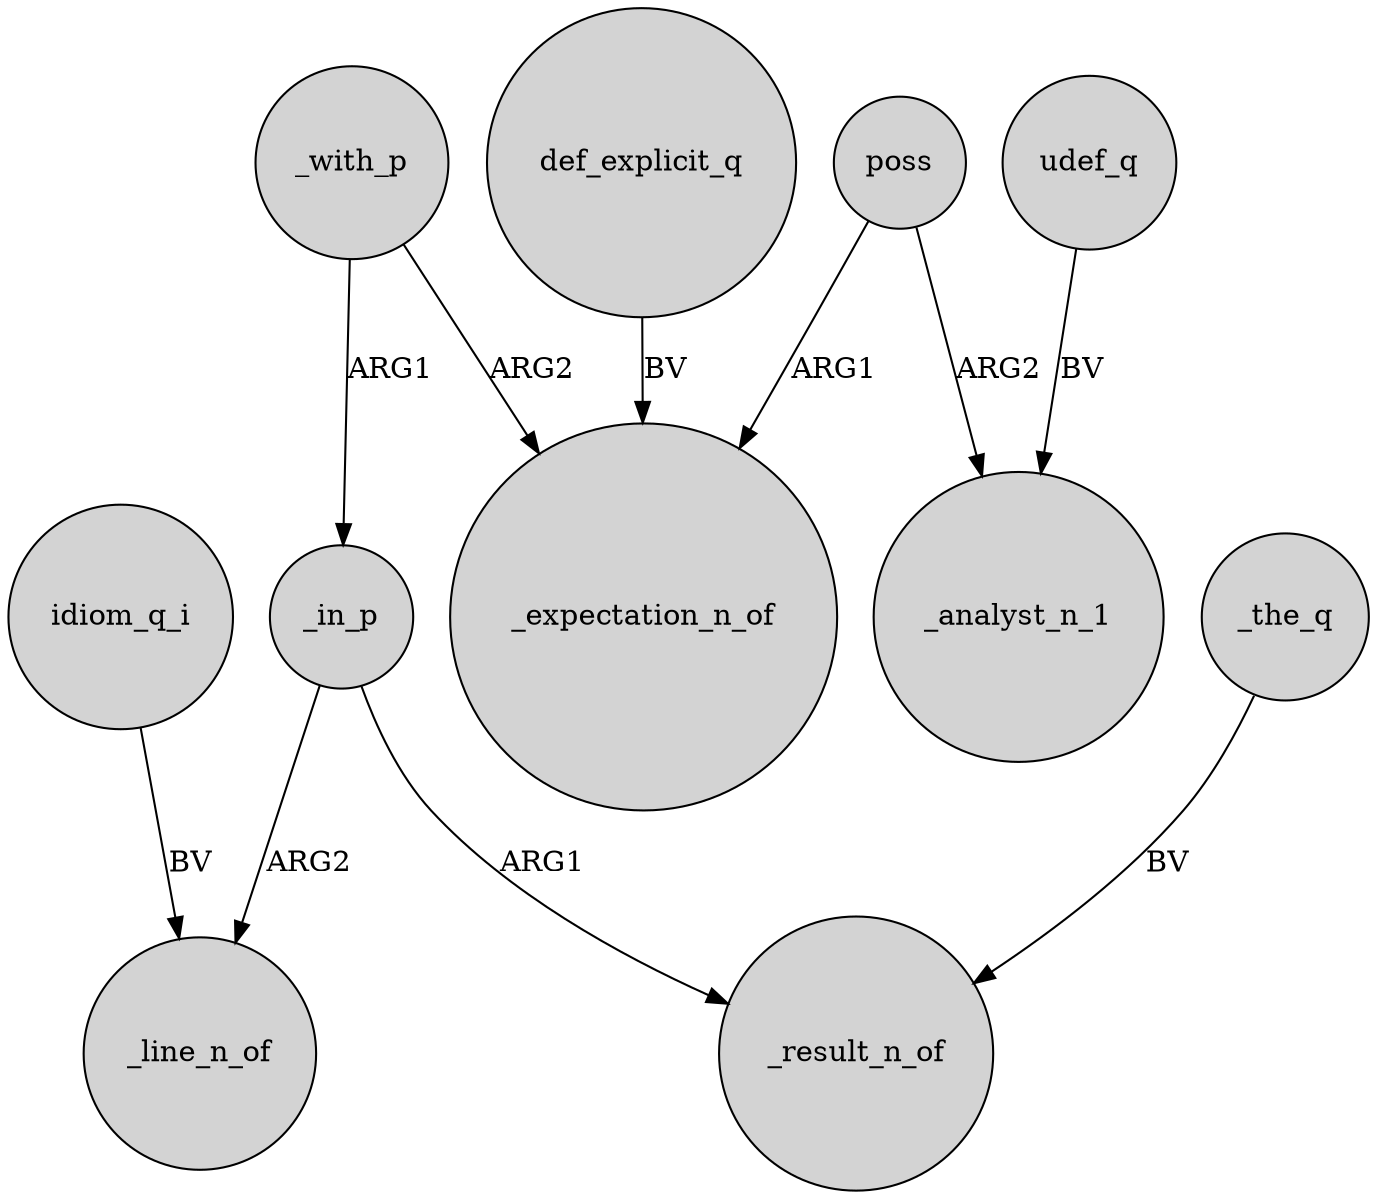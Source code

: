 digraph {
	node [shape=circle style=filled]
	_with_p -> _expectation_n_of [label=ARG2]
	udef_q -> _analyst_n_1 [label=BV]
	idiom_q_i -> _line_n_of [label=BV]
	poss -> _expectation_n_of [label=ARG1]
	def_explicit_q -> _expectation_n_of [label=BV]
	_with_p -> _in_p [label=ARG1]
	poss -> _analyst_n_1 [label=ARG2]
	_in_p -> _line_n_of [label=ARG2]
	_in_p -> _result_n_of [label=ARG1]
	_the_q -> _result_n_of [label=BV]
}
